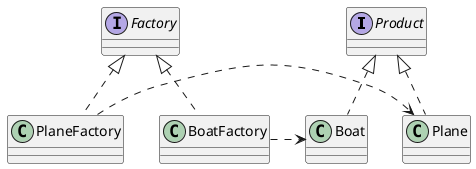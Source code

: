 @startuml

interface Product
class Plane
class Boat

Product <|.down. Plane
Product <|.down. Boat

interface Factory
class PlaneFactory
class BoatFactory

Factory <|.. PlaneFactory
Factory <|.. BoatFactory

Plane <.left. PlaneFactory
Boat <.left. BoatFactory

@enduml